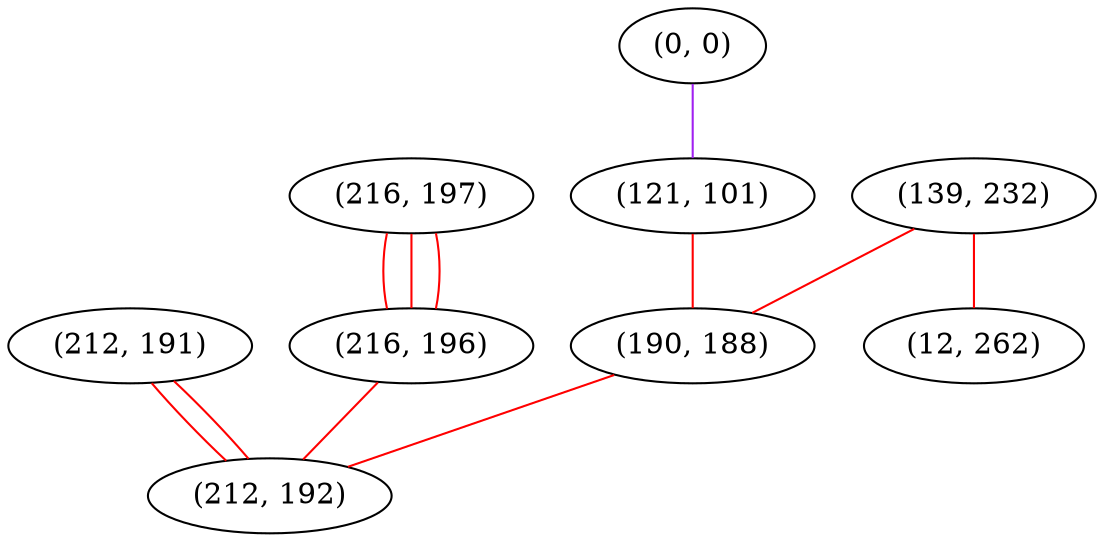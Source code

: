 graph "" {
"(0, 0)";
"(139, 232)";
"(121, 101)";
"(212, 191)";
"(216, 197)";
"(12, 262)";
"(216, 196)";
"(190, 188)";
"(212, 192)";
"(0, 0)" -- "(121, 101)"  [color=purple, key=0, weight=4];
"(139, 232)" -- "(190, 188)"  [color=red, key=0, weight=1];
"(139, 232)" -- "(12, 262)"  [color=red, key=0, weight=1];
"(121, 101)" -- "(190, 188)"  [color=red, key=0, weight=1];
"(212, 191)" -- "(212, 192)"  [color=red, key=0, weight=1];
"(212, 191)" -- "(212, 192)"  [color=red, key=1, weight=1];
"(216, 197)" -- "(216, 196)"  [color=red, key=0, weight=1];
"(216, 197)" -- "(216, 196)"  [color=red, key=1, weight=1];
"(216, 197)" -- "(216, 196)"  [color=red, key=2, weight=1];
"(216, 196)" -- "(212, 192)"  [color=red, key=0, weight=1];
"(190, 188)" -- "(212, 192)"  [color=red, key=0, weight=1];
}
